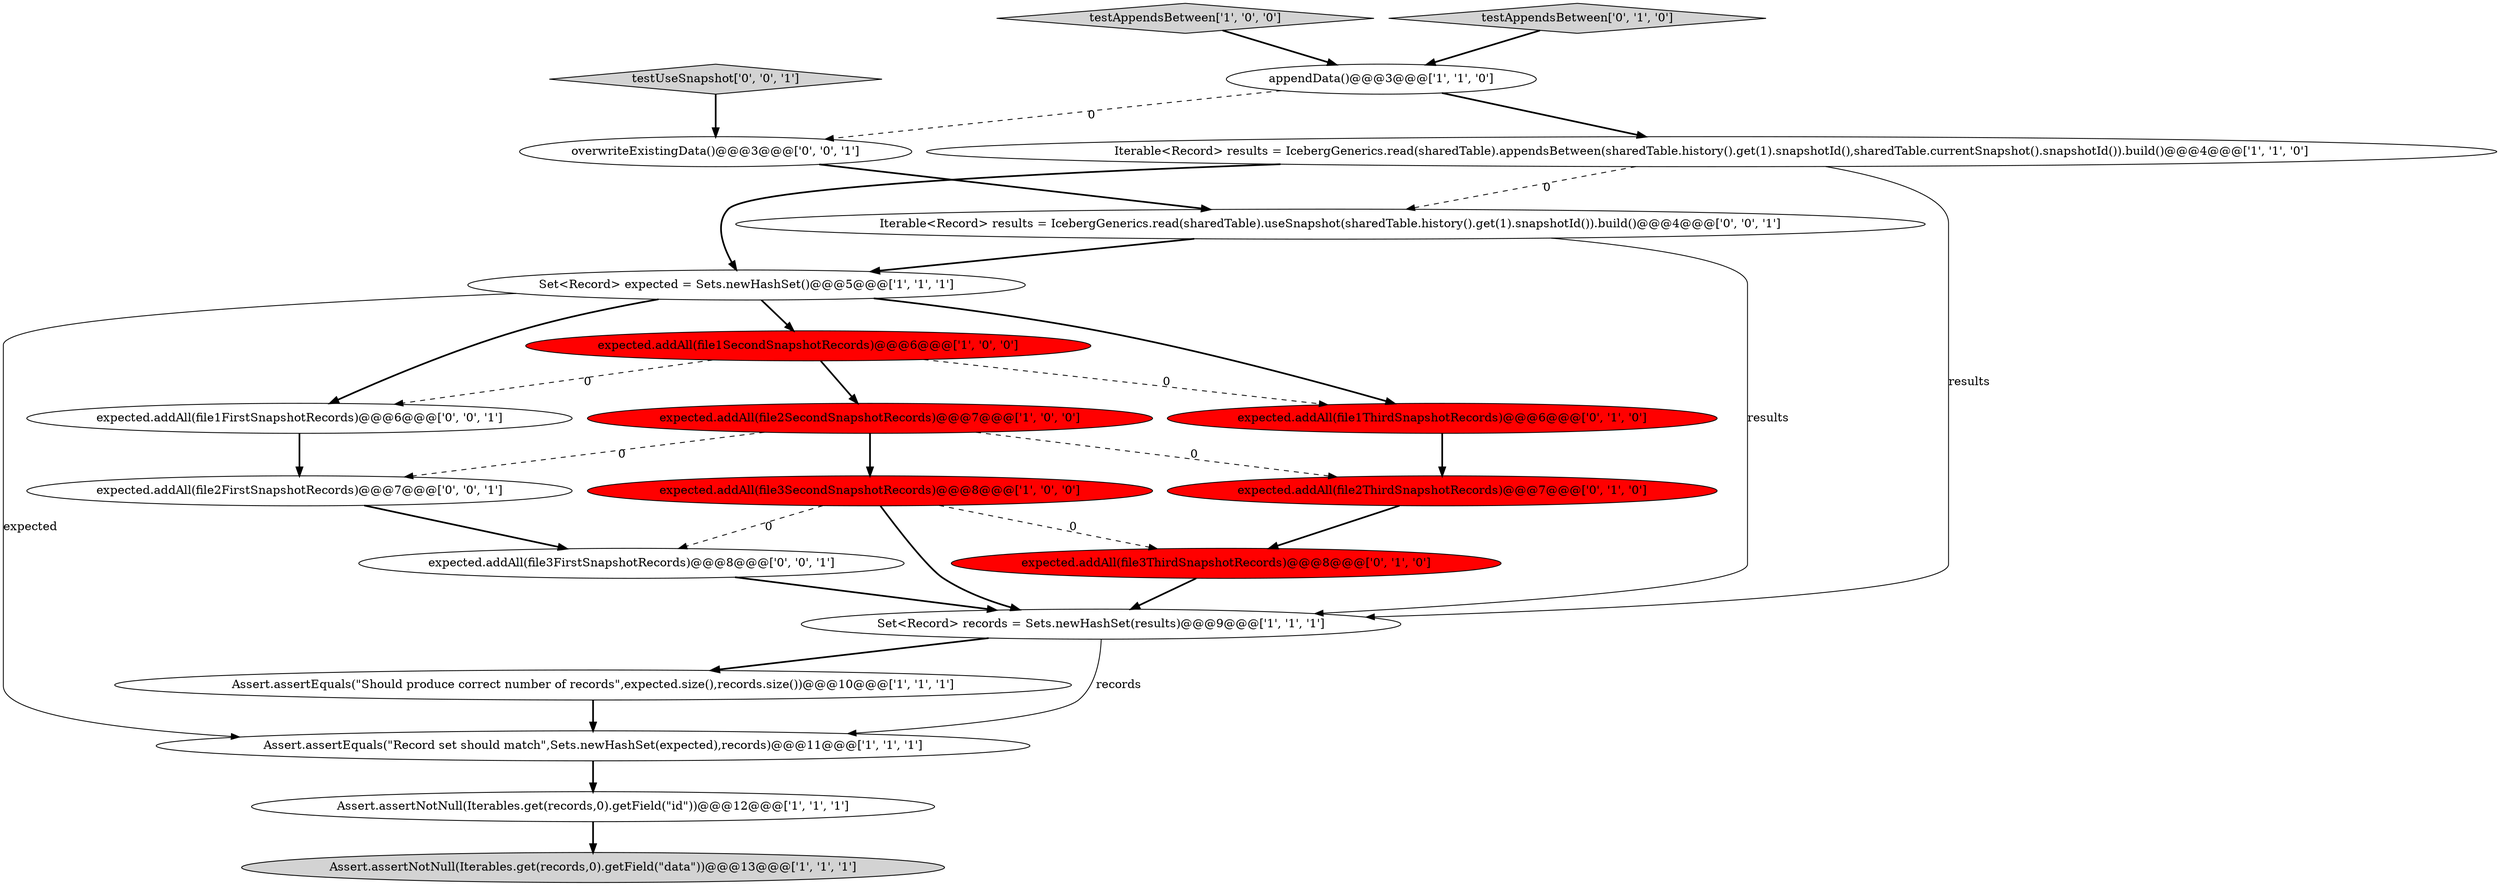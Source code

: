 digraph {
5 [style = filled, label = "Set<Record> expected = Sets.newHashSet()@@@5@@@['1', '1', '1']", fillcolor = white, shape = ellipse image = "AAA0AAABBB1BBB"];
1 [style = filled, label = "testAppendsBetween['1', '0', '0']", fillcolor = lightgray, shape = diamond image = "AAA0AAABBB1BBB"];
0 [style = filled, label = "expected.addAll(file2SecondSnapshotRecords)@@@7@@@['1', '0', '0']", fillcolor = red, shape = ellipse image = "AAA1AAABBB1BBB"];
18 [style = filled, label = "overwriteExistingData()@@@3@@@['0', '0', '1']", fillcolor = white, shape = ellipse image = "AAA0AAABBB3BBB"];
3 [style = filled, label = "Assert.assertNotNull(Iterables.get(records,0).getField(\"id\"))@@@12@@@['1', '1', '1']", fillcolor = white, shape = ellipse image = "AAA0AAABBB1BBB"];
8 [style = filled, label = "expected.addAll(file1SecondSnapshotRecords)@@@6@@@['1', '0', '0']", fillcolor = red, shape = ellipse image = "AAA1AAABBB1BBB"];
9 [style = filled, label = "expected.addAll(file3SecondSnapshotRecords)@@@8@@@['1', '0', '0']", fillcolor = red, shape = ellipse image = "AAA1AAABBB1BBB"];
21 [style = filled, label = "testUseSnapshot['0', '0', '1']", fillcolor = lightgray, shape = diamond image = "AAA0AAABBB3BBB"];
11 [style = filled, label = "appendData()@@@3@@@['1', '1', '0']", fillcolor = white, shape = ellipse image = "AAA0AAABBB1BBB"];
2 [style = filled, label = "Set<Record> records = Sets.newHashSet(results)@@@9@@@['1', '1', '1']", fillcolor = white, shape = ellipse image = "AAA0AAABBB1BBB"];
12 [style = filled, label = "expected.addAll(file3ThirdSnapshotRecords)@@@8@@@['0', '1', '0']", fillcolor = red, shape = ellipse image = "AAA1AAABBB2BBB"];
4 [style = filled, label = "Iterable<Record> results = IcebergGenerics.read(sharedTable).appendsBetween(sharedTable.history().get(1).snapshotId(),sharedTable.currentSnapshot().snapshotId()).build()@@@4@@@['1', '1', '0']", fillcolor = white, shape = ellipse image = "AAA0AAABBB1BBB"];
16 [style = filled, label = "Iterable<Record> results = IcebergGenerics.read(sharedTable).useSnapshot(sharedTable.history().get(1).snapshotId()).build()@@@4@@@['0', '0', '1']", fillcolor = white, shape = ellipse image = "AAA0AAABBB3BBB"];
6 [style = filled, label = "Assert.assertNotNull(Iterables.get(records,0).getField(\"data\"))@@@13@@@['1', '1', '1']", fillcolor = lightgray, shape = ellipse image = "AAA0AAABBB1BBB"];
15 [style = filled, label = "expected.addAll(file1ThirdSnapshotRecords)@@@6@@@['0', '1', '0']", fillcolor = red, shape = ellipse image = "AAA1AAABBB2BBB"];
10 [style = filled, label = "Assert.assertEquals(\"Record set should match\",Sets.newHashSet(expected),records)@@@11@@@['1', '1', '1']", fillcolor = white, shape = ellipse image = "AAA0AAABBB1BBB"];
14 [style = filled, label = "testAppendsBetween['0', '1', '0']", fillcolor = lightgray, shape = diamond image = "AAA0AAABBB2BBB"];
7 [style = filled, label = "Assert.assertEquals(\"Should produce correct number of records\",expected.size(),records.size())@@@10@@@['1', '1', '1']", fillcolor = white, shape = ellipse image = "AAA0AAABBB1BBB"];
17 [style = filled, label = "expected.addAll(file2FirstSnapshotRecords)@@@7@@@['0', '0', '1']", fillcolor = white, shape = ellipse image = "AAA0AAABBB3BBB"];
19 [style = filled, label = "expected.addAll(file1FirstSnapshotRecords)@@@6@@@['0', '0', '1']", fillcolor = white, shape = ellipse image = "AAA0AAABBB3BBB"];
20 [style = filled, label = "expected.addAll(file3FirstSnapshotRecords)@@@8@@@['0', '0', '1']", fillcolor = white, shape = ellipse image = "AAA0AAABBB3BBB"];
13 [style = filled, label = "expected.addAll(file2ThirdSnapshotRecords)@@@7@@@['0', '1', '0']", fillcolor = red, shape = ellipse image = "AAA1AAABBB2BBB"];
9->20 [style = dashed, label="0"];
8->19 [style = dashed, label="0"];
5->8 [style = bold, label=""];
0->9 [style = bold, label=""];
15->13 [style = bold, label=""];
4->16 [style = dashed, label="0"];
9->2 [style = bold, label=""];
7->10 [style = bold, label=""];
8->15 [style = dashed, label="0"];
11->4 [style = bold, label=""];
16->2 [style = solid, label="results"];
4->2 [style = solid, label="results"];
5->15 [style = bold, label=""];
10->3 [style = bold, label=""];
3->6 [style = bold, label=""];
5->10 [style = solid, label="expected"];
19->17 [style = bold, label=""];
0->17 [style = dashed, label="0"];
21->18 [style = bold, label=""];
1->11 [style = bold, label=""];
20->2 [style = bold, label=""];
8->0 [style = bold, label=""];
2->10 [style = solid, label="records"];
5->19 [style = bold, label=""];
12->2 [style = bold, label=""];
13->12 [style = bold, label=""];
11->18 [style = dashed, label="0"];
0->13 [style = dashed, label="0"];
16->5 [style = bold, label=""];
9->12 [style = dashed, label="0"];
2->7 [style = bold, label=""];
14->11 [style = bold, label=""];
4->5 [style = bold, label=""];
17->20 [style = bold, label=""];
18->16 [style = bold, label=""];
}
